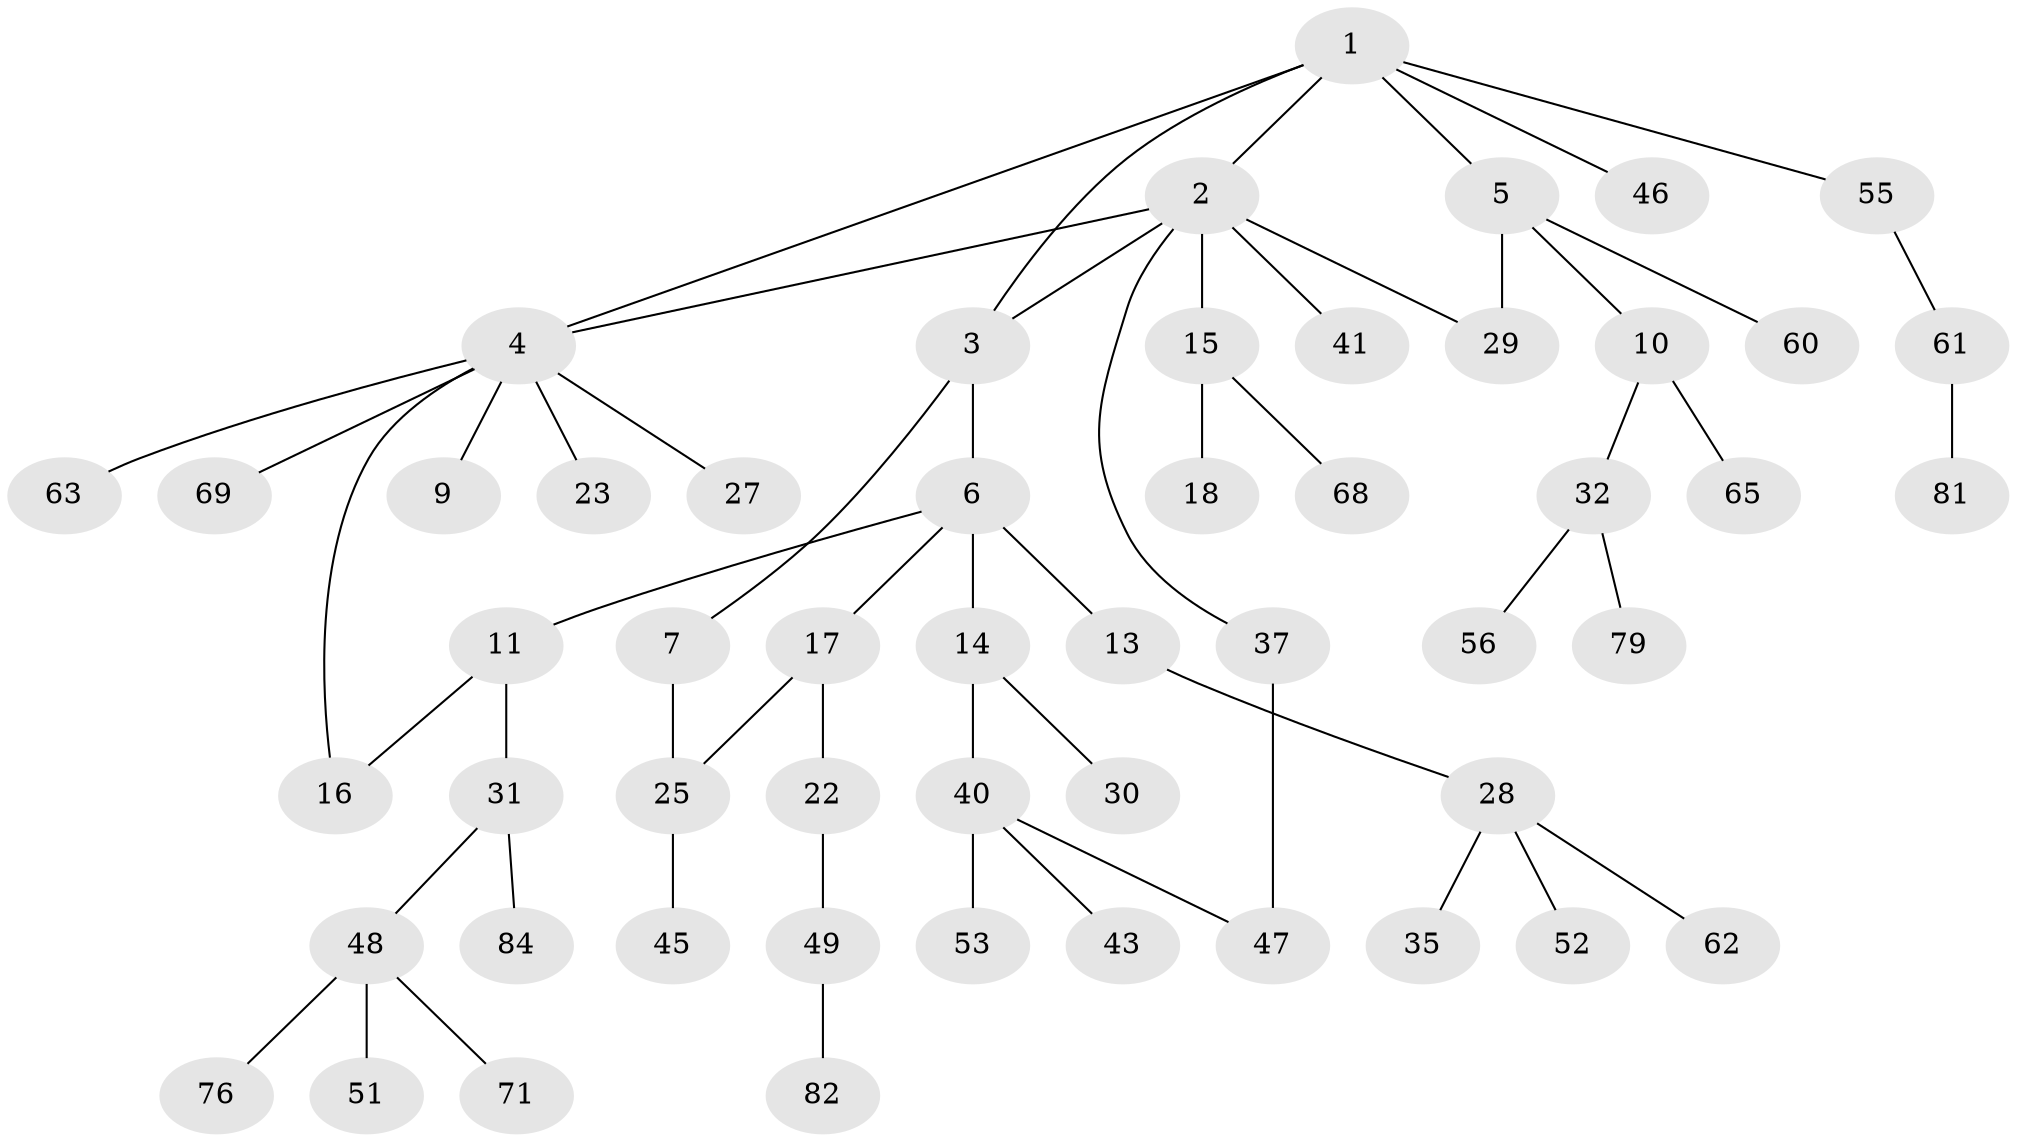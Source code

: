// original degree distribution, {7: 0.023809523809523808, 6: 0.011904761904761904, 5: 0.023809523809523808, 3: 0.19047619047619047, 1: 0.42857142857142855, 2: 0.2619047619047619, 4: 0.05952380952380952}
// Generated by graph-tools (version 1.1) at 2025/10/02/27/25 16:10:55]
// undirected, 53 vertices, 58 edges
graph export_dot {
graph [start="1"]
  node [color=gray90,style=filled];
  1 [super="+8"];
  2 [super="+12"];
  3 [super="+67"];
  4 [super="+24"];
  5 [super="+26"];
  6;
  7 [super="+72"];
  9 [super="+20"];
  10 [super="+59"];
  11 [super="+44"];
  13 [super="+34"];
  14 [super="+21"];
  15 [super="+64"];
  16 [super="+19"];
  17 [super="+36"];
  18 [super="+38"];
  22 [super="+33"];
  23;
  25;
  27;
  28 [super="+39"];
  29;
  30;
  31 [super="+66"];
  32 [super="+78"];
  35 [super="+75"];
  37;
  40 [super="+42"];
  41 [super="+54"];
  43;
  45 [super="+80"];
  46;
  47 [super="+74"];
  48 [super="+50"];
  49;
  51 [super="+58"];
  52 [super="+57"];
  53;
  55 [super="+77"];
  56 [super="+83"];
  60;
  61 [super="+70"];
  62 [super="+73"];
  63;
  65;
  68;
  69;
  71;
  76;
  79;
  81;
  82;
  84;
  1 -- 2;
  1 -- 4;
  1 -- 5;
  1 -- 46;
  1 -- 55;
  1 -- 3;
  2 -- 3;
  2 -- 15;
  2 -- 29;
  2 -- 37;
  2 -- 41;
  2 -- 4;
  3 -- 6;
  3 -- 7;
  4 -- 9;
  4 -- 23;
  4 -- 63;
  4 -- 69;
  4 -- 27;
  4 -- 16;
  5 -- 10;
  5 -- 29;
  5 -- 60;
  6 -- 11;
  6 -- 13;
  6 -- 14;
  6 -- 17;
  7 -- 25;
  10 -- 32;
  10 -- 65;
  11 -- 16;
  11 -- 31;
  13 -- 28;
  14 -- 40;
  14 -- 30;
  15 -- 18;
  15 -- 68;
  17 -- 22;
  17 -- 25;
  22 -- 49;
  25 -- 45;
  28 -- 35;
  28 -- 62;
  28 -- 52;
  31 -- 48;
  31 -- 84;
  32 -- 56;
  32 -- 79;
  37 -- 47;
  40 -- 43;
  40 -- 53;
  40 -- 47;
  48 -- 71;
  48 -- 76;
  48 -- 51;
  49 -- 82;
  55 -- 61;
  61 -- 81;
}
